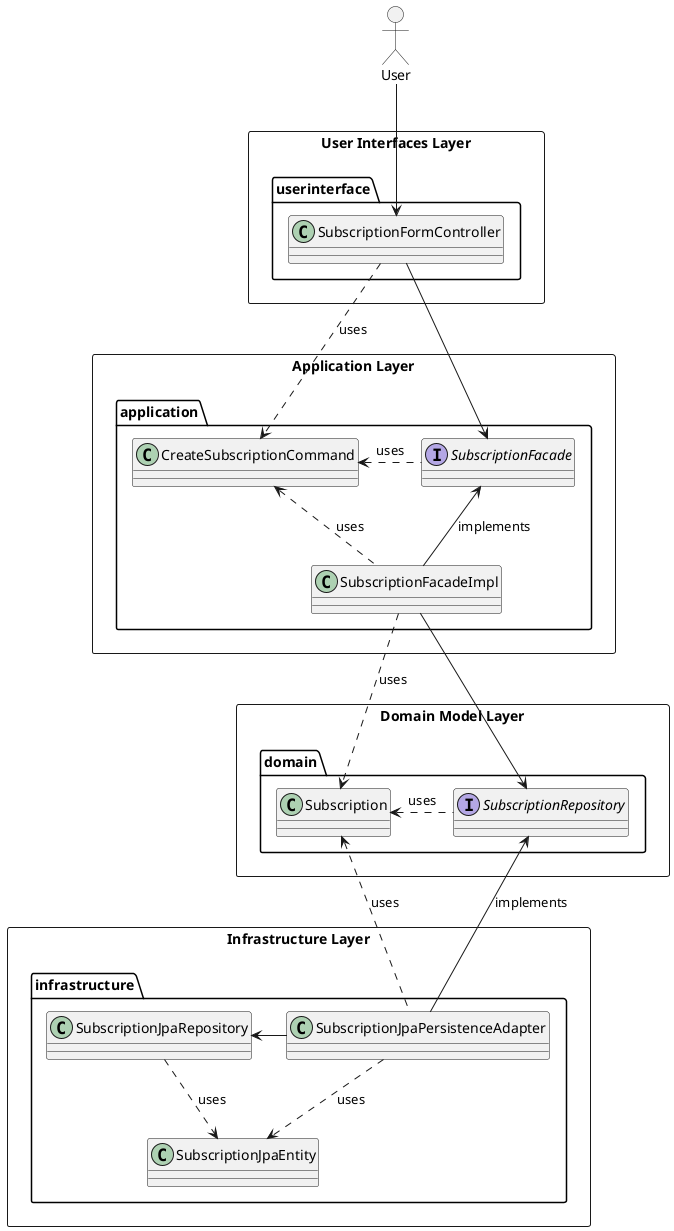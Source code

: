 @startuml
allowmixing

rectangle "User Interfaces Layer" {
	package userinterface {
		class SubscriptionFormController
	}
}

rectangle "Application Layer" {
	package application {
		interface SubscriptionFacade
		class CreateSubscriptionCommand
		class SubscriptionFacadeImpl
	}
}

rectangle "Domain Model Layer" {
	package domain {
		class Subscription
		interface SubscriptionRepository
	}
}

rectangle "Infrastructure Layer" {
	package infrastructure {
		class SubscriptionJpaPersistenceAdapter
		class SubscriptionJpaRepository
		class SubscriptionJpaEntity
	}
}

actor User
User -down-> SubscriptionFormController

SubscriptionFormController --> SubscriptionFacade
SubscriptionFacadeImpl -up-> SubscriptionFacade: implements
SubscriptionFormController .down.> CreateSubscriptionCommand: uses
SubscriptionFacade .left.> CreateSubscriptionCommand: uses
SubscriptionFacadeImpl .up.> CreateSubscriptionCommand: uses

SubscriptionFacadeImpl ..> Subscription: uses
SubscriptionRepository .left.> Subscription: uses
SubscriptionJpaPersistenceAdapter .up.> Subscription: uses

SubscriptionFacadeImpl -down-> SubscriptionRepository
SubscriptionJpaPersistenceAdapter -up-> SubscriptionRepository: implements
SubscriptionJpaPersistenceAdapter -left-> SubscriptionJpaRepository
SubscriptionJpaRepository ..> SubscriptionJpaEntity: uses
SubscriptionJpaPersistenceAdapter ..> SubscriptionJpaEntity: uses

@enduml